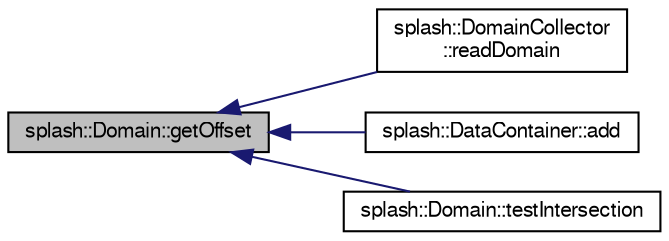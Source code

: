 digraph "splash::Domain::getOffset"
{
  edge [fontname="FreeSans",fontsize="10",labelfontname="FreeSans",labelfontsize="10"];
  node [fontname="FreeSans",fontsize="10",shape=record];
  rankdir="LR";
  Node1 [label="splash::Domain::getOffset",height=0.2,width=0.4,color="black", fillcolor="grey75", style="filled" fontcolor="black"];
  Node1 -> Node2 [dir="back",color="midnightblue",fontsize="10",style="solid",fontname="FreeSans"];
  Node2 [label="splash::DomainCollector\l::readDomain",height=0.2,width=0.4,color="black", fillcolor="white", style="filled",URL="$classsplash_1_1_domain_collector.html#abaf2497bfa08be225824cd58a574ec0f"];
  Node1 -> Node3 [dir="back",color="midnightblue",fontsize="10",style="solid",fontname="FreeSans"];
  Node3 [label="splash::DataContainer::add",height=0.2,width=0.4,color="black", fillcolor="white", style="filled",URL="$classsplash_1_1_data_container.html#a2cbfea058e35f5c584ac5a1edcc879b7"];
  Node1 -> Node4 [dir="back",color="midnightblue",fontsize="10",style="solid",fontname="FreeSans"];
  Node4 [label="splash::Domain::testIntersection",height=0.2,width=0.4,color="black", fillcolor="white", style="filled",URL="$classsplash_1_1_domain.html#a82cee15dc9e3916c2307cd761777b936"];
}
